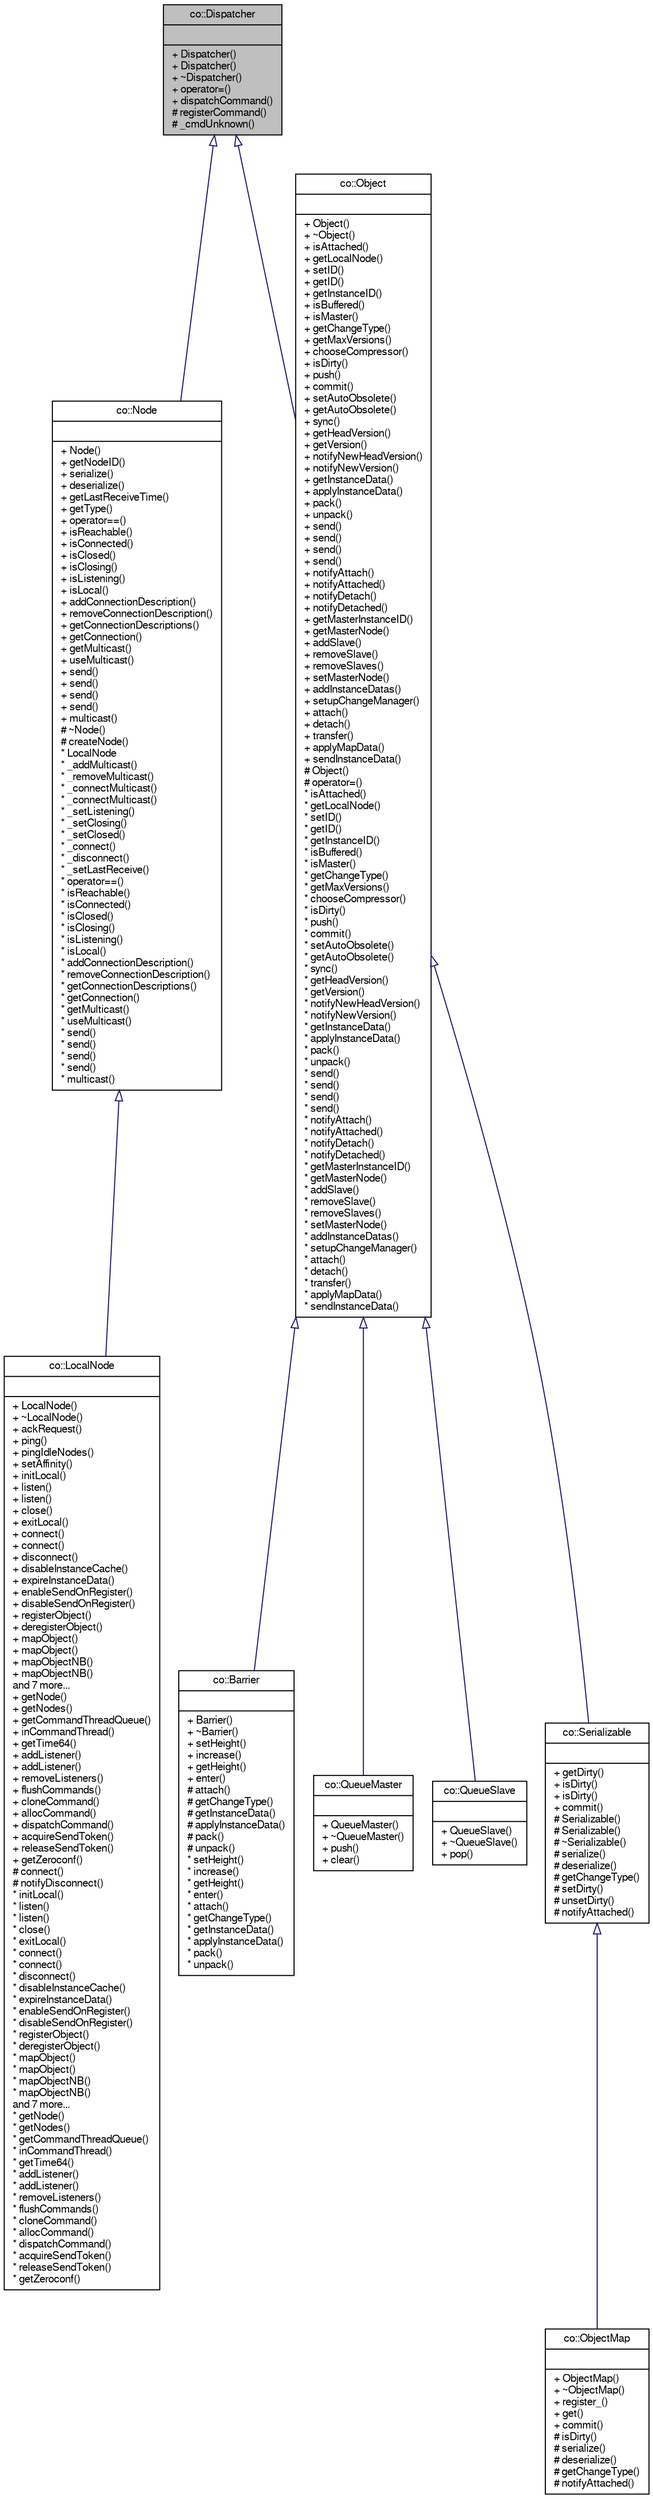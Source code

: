 digraph G
{
  edge [fontname="FreeSans",fontsize="10",labelfontname="FreeSans",labelfontsize="10"];
  node [fontname="FreeSans",fontsize="10",shape=record];
  Node1 [label="{co::Dispatcher\n||+ Dispatcher()\l+ Dispatcher()\l+ ~Dispatcher()\l+ operator=()\l+ dispatchCommand()\l# registerCommand()\l# _cmdUnknown()\l}",height=0.2,width=0.4,color="black", fillcolor="grey75", style="filled" fontcolor="black"];
  Node1 -> Node2 [dir="back",color="midnightblue",fontsize="10",style="solid",arrowtail="onormal",fontname="FreeSans"];
  Node2 [label="{co::Node\n||+ Node()\l+ getNodeID()\l+ serialize()\l+ deserialize()\l+ getLastReceiveTime()\l+ getType()\l+ operator==()\l+ isReachable()\l+ isConnected()\l+ isClosed()\l+ isClosing()\l+ isListening()\l+ isLocal()\l+ addConnectionDescription()\l+ removeConnectionDescription()\l+ getConnectionDescriptions()\l+ getConnection()\l+ getMulticast()\l+ useMulticast()\l+ send()\l+ send()\l+ send()\l+ send()\l+ multicast()\l# ~Node()\l# createNode()\l* LocalNode\l* _addMulticast()\l* _removeMulticast()\l* _connectMulticast()\l* _connectMulticast()\l* _setListening()\l* _setClosing()\l* _setClosed()\l* _connect()\l* _disconnect()\l* _setLastReceive()\l* operator==()\l* isReachable()\l* isConnected()\l* isClosed()\l* isClosing()\l* isListening()\l* isLocal()\l* addConnectionDescription()\l* removeConnectionDescription()\l* getConnectionDescriptions()\l* getConnection()\l* getMulticast()\l* useMulticast()\l* send()\l* send()\l* send()\l* send()\l* multicast()\l}",height=0.2,width=0.4,color="black", fillcolor="white", style="filled",URL="$classco_1_1Node.html",tooltip="Manages a node."];
  Node2 -> Node3 [dir="back",color="midnightblue",fontsize="10",style="solid",arrowtail="onormal",fontname="FreeSans"];
  Node3 [label="{co::LocalNode\n||+ LocalNode()\l+ ~LocalNode()\l+ ackRequest()\l+ ping()\l+ pingIdleNodes()\l+ setAffinity()\l+ initLocal()\l+ listen()\l+ listen()\l+ close()\l+ exitLocal()\l+ connect()\l+ connect()\l+ disconnect()\l+ disableInstanceCache()\l+ expireInstanceData()\l+ enableSendOnRegister()\l+ disableSendOnRegister()\l+ registerObject()\l+ deregisterObject()\l+ mapObject()\l+ mapObject()\l+ mapObjectNB()\l+ mapObjectNB()\land 7 more...\l+ getNode()\l+ getNodes()\l+ getCommandThreadQueue()\l+ inCommandThread()\l+ getTime64()\l+ addListener()\l+ addListener()\l+ removeListeners()\l+ flushCommands()\l+ cloneCommand()\l+ allocCommand()\l+ dispatchCommand()\l+ acquireSendToken()\l+ releaseSendToken()\l+ getZeroconf()\l# connect()\l# notifyDisconnect()\l* initLocal()\l* listen()\l* listen()\l* close()\l* exitLocal()\l* connect()\l* connect()\l* disconnect()\l* disableInstanceCache()\l* expireInstanceData()\l* enableSendOnRegister()\l* disableSendOnRegister()\l* registerObject()\l* deregisterObject()\l* mapObject()\l* mapObject()\l* mapObjectNB()\l* mapObjectNB()\land 7 more...\l* getNode()\l* getNodes()\l* getCommandThreadQueue()\l* inCommandThread()\l* getTime64()\l* addListener()\l* addListener()\l* removeListeners()\l* flushCommands()\l* cloneCommand()\l* allocCommand()\l* dispatchCommand()\l* acquireSendToken()\l* releaseSendToken()\l* getZeroconf()\l}",height=0.2,width=0.4,color="black", fillcolor="white", style="filled",URL="$classco_1_1LocalNode.html",tooltip="Specialization of a local node."];
  Node1 -> Node4 [dir="back",color="midnightblue",fontsize="10",style="solid",arrowtail="onormal",fontname="FreeSans"];
  Node4 [label="{co::Object\n||+ Object()\l+ ~Object()\l+ isAttached()\l+ getLocalNode()\l+ setID()\l+ getID()\l+ getInstanceID()\l+ isBuffered()\l+ isMaster()\l+ getChangeType()\l+ getMaxVersions()\l+ chooseCompressor()\l+ isDirty()\l+ push()\l+ commit()\l+ setAutoObsolete()\l+ getAutoObsolete()\l+ sync()\l+ getHeadVersion()\l+ getVersion()\l+ notifyNewHeadVersion()\l+ notifyNewVersion()\l+ getInstanceData()\l+ applyInstanceData()\l+ pack()\l+ unpack()\l+ send()\l+ send()\l+ send()\l+ send()\l+ notifyAttach()\l+ notifyAttached()\l+ notifyDetach()\l+ notifyDetached()\l+ getMasterInstanceID()\l+ getMasterNode()\l+ addSlave()\l+ removeSlave()\l+ removeSlaves()\l+ setMasterNode()\l+ addInstanceDatas()\l+ setupChangeManager()\l+ attach()\l+ detach()\l+ transfer()\l+ applyMapData()\l+ sendInstanceData()\l# Object()\l# operator=()\l* isAttached()\l* getLocalNode()\l* setID()\l* getID()\l* getInstanceID()\l* isBuffered()\l* isMaster()\l* getChangeType()\l* getMaxVersions()\l* chooseCompressor()\l* isDirty()\l* push()\l* commit()\l* setAutoObsolete()\l* getAutoObsolete()\l* sync()\l* getHeadVersion()\l* getVersion()\l* notifyNewHeadVersion()\l* notifyNewVersion()\l* getInstanceData()\l* applyInstanceData()\l* pack()\l* unpack()\l* send()\l* send()\l* send()\l* send()\l* notifyAttach()\l* notifyAttached()\l* notifyDetach()\l* notifyDetached()\l* getMasterInstanceID()\l* getMasterNode()\l* addSlave()\l* removeSlave()\l* removeSlaves()\l* setMasterNode()\l* addInstanceDatas()\l* setupChangeManager()\l* attach()\l* detach()\l* transfer()\l* applyMapData()\l* sendInstanceData()\l}",height=0.2,width=0.4,color="black", fillcolor="white", style="filled",URL="$classco_1_1Object.html",tooltip="A generic, distributed object."];
  Node4 -> Node5 [dir="back",color="midnightblue",fontsize="10",style="solid",arrowtail="onormal",fontname="FreeSans"];
  Node5 [label="{co::Barrier\n||+ Barrier()\l+ ~Barrier()\l+ setHeight()\l+ increase()\l+ getHeight()\l+ enter()\l# attach()\l# getChangeType()\l# getInstanceData()\l# applyInstanceData()\l# pack()\l# unpack()\l* setHeight()\l* increase()\l* getHeight()\l* enter()\l* attach()\l* getChangeType()\l* getInstanceData()\l* applyInstanceData()\l* pack()\l* unpack()\l}",height=0.2,width=0.4,color="black", fillcolor="white", style="filled",URL="$classco_1_1Barrier.html",tooltip="A networked, versioned barrier."];
  Node4 -> Node6 [dir="back",color="midnightblue",fontsize="10",style="solid",arrowtail="onormal",fontname="FreeSans"];
  Node6 [label="{co::QueueMaster\n||+ QueueMaster()\l+ ~QueueMaster()\l+ push()\l+ clear()\l}",height=0.2,width=0.4,color="black", fillcolor="white", style="filled",URL="$classco_1_1QueueMaster.html",tooltip="The producer end of a distributed queue."];
  Node4 -> Node7 [dir="back",color="midnightblue",fontsize="10",style="solid",arrowtail="onormal",fontname="FreeSans"];
  Node7 [label="{co::QueueSlave\n||+ QueueSlave()\l+ ~QueueSlave()\l+ pop()\l}",height=0.2,width=0.4,color="black", fillcolor="white", style="filled",URL="$classco_1_1QueueSlave.html",tooltip="The consumer end of a distributed queue."];
  Node4 -> Node8 [dir="back",color="midnightblue",fontsize="10",style="solid",arrowtail="onormal",fontname="FreeSans"];
  Node8 [label="{co::Serializable\n||+ getDirty()\l+ isDirty()\l+ isDirty()\l+ commit()\l# Serializable()\l# Serializable()\l# ~Serializable()\l# serialize()\l# deserialize()\l# getChangeType()\l# setDirty()\l# unsetDirty()\l# notifyAttached()\l}",height=0.2,width=0.4,color="black", fillcolor="white", style="filled",URL="$classco_1_1Serializable.html",tooltip="Base class for distributed, inheritable objects."];
  Node8 -> Node9 [dir="back",color="midnightblue",fontsize="10",style="solid",arrowtail="onormal",fontname="FreeSans"];
  Node9 [label="{co::ObjectMap\n||+ ObjectMap()\l+ ~ObjectMap()\l+ register_()\l+ get()\l+ commit()\l# isDirty()\l# serialize()\l# deserialize()\l# getChangeType()\l# notifyAttached()\l}",height=0.2,width=0.4,color="black", fillcolor="white", style="filled",URL="$classco_1_1ObjectMap.html",tooltip="Central distributed object registry."];
}

